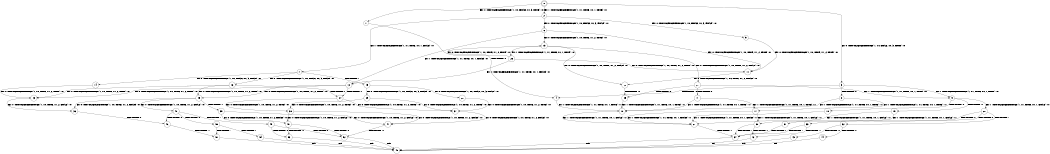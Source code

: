 digraph BCG {
size = "7, 10.5";
center = TRUE;
node [shape = circle];
0 [peripheries = 2];
0 -> 1 [label = "EX !0 !ATOMIC_EXCH_BRANCH (1, +0, FALSE, +0, 3, TRUE) !:0:"];
0 -> 2 [label = "EX !1 !ATOMIC_EXCH_BRANCH (1, +1, TRUE, +0, 1, TRUE) !:0:"];
0 -> 3 [label = "EX !0 !ATOMIC_EXCH_BRANCH (1, +0, FALSE, +0, 3, TRUE) !:0:"];
1 -> 4 [label = "TERMINATE !0"];
2 -> 5 [label = "EX !0 !ATOMIC_EXCH_BRANCH (1, +0, FALSE, +0, 3, FALSE) !:0:"];
2 -> 6 [label = "EX !0 !ATOMIC_EXCH_BRANCH (1, +0, FALSE, +0, 3, FALSE) !:0:"];
2 -> 7 [label = "EX !1 !ATOMIC_EXCH_BRANCH (1, +1, TRUE, +0, 1, FALSE) !:0:"];
3 -> 4 [label = "TERMINATE !0"];
3 -> 8 [label = "TERMINATE !0"];
3 -> 9 [label = "EX !1 !ATOMIC_EXCH_BRANCH (1, +1, TRUE, +0, 1, TRUE) !:0:"];
4 -> 10 [label = "EX !1 !ATOMIC_EXCH_BRANCH (1, +1, TRUE, +0, 1, TRUE) !:1:"];
5 -> 11 [label = "EX !0 !ATOMIC_EXCH_BRANCH (1, +0, TRUE, +1, 2, TRUE) !:0:"];
6 -> 11 [label = "EX !0 !ATOMIC_EXCH_BRANCH (1, +0, TRUE, +1, 2, TRUE) !:0:"];
6 -> 12 [label = "EX !1 !ATOMIC_EXCH_BRANCH (1, +1, TRUE, +0, 1, FALSE) !:0:"];
6 -> 13 [label = "EX !0 !ATOMIC_EXCH_BRANCH (1, +0, TRUE, +1, 2, TRUE) !:0:"];
7 -> 14 [label = "EX !0 !ATOMIC_EXCH_BRANCH (1, +0, FALSE, +0, 3, FALSE) !:0:"];
7 -> 15 [label = "TERMINATE !1"];
7 -> 16 [label = "EX !0 !ATOMIC_EXCH_BRANCH (1, +0, FALSE, +0, 3, FALSE) !:0:"];
8 -> 10 [label = "EX !1 !ATOMIC_EXCH_BRANCH (1, +1, TRUE, +0, 1, TRUE) !:1:"];
8 -> 17 [label = "EX !1 !ATOMIC_EXCH_BRANCH (1, +1, TRUE, +0, 1, TRUE) !:1:"];
9 -> 18 [label = "TERMINATE !0"];
9 -> 19 [label = "TERMINATE !0"];
9 -> 20 [label = "EX !1 !ATOMIC_EXCH_BRANCH (1, +1, TRUE, +0, 1, FALSE) !:0:"];
10 -> 21 [label = "EX !1 !ATOMIC_EXCH_BRANCH (1, +1, TRUE, +0, 1, FALSE) !:1:"];
11 -> 22 [label = "EX !0 !ATOMIC_EXCH_BRANCH (1, +0, TRUE, +1, 2, FALSE) !:0:"];
12 -> 23 [label = "EX !0 !ATOMIC_EXCH_BRANCH (1, +0, TRUE, +1, 2, TRUE) !:0:"];
12 -> 24 [label = "TERMINATE !1"];
12 -> 25 [label = "EX !0 !ATOMIC_EXCH_BRANCH (1, +0, TRUE, +1, 2, TRUE) !:0:"];
13 -> 22 [label = "EX !0 !ATOMIC_EXCH_BRANCH (1, +0, TRUE, +1, 2, FALSE) !:0:"];
13 -> 26 [label = "EX !1 !ATOMIC_EXCH_BRANCH (1, +1, TRUE, +0, 1, TRUE) !:0:"];
13 -> 27 [label = "EX !0 !ATOMIC_EXCH_BRANCH (1, +0, TRUE, +1, 2, FALSE) !:0:"];
14 -> 23 [label = "EX !0 !ATOMIC_EXCH_BRANCH (1, +0, TRUE, +1, 2, TRUE) !:0:"];
15 -> 28 [label = "EX !0 !ATOMIC_EXCH_BRANCH (1, +0, FALSE, +0, 3, FALSE) !:0:"];
15 -> 29 [label = "EX !0 !ATOMIC_EXCH_BRANCH (1, +0, FALSE, +0, 3, FALSE) !:0:"];
16 -> 23 [label = "EX !0 !ATOMIC_EXCH_BRANCH (1, +0, TRUE, +1, 2, TRUE) !:0:"];
16 -> 24 [label = "TERMINATE !1"];
16 -> 25 [label = "EX !0 !ATOMIC_EXCH_BRANCH (1, +0, TRUE, +1, 2, TRUE) !:0:"];
17 -> 21 [label = "EX !1 !ATOMIC_EXCH_BRANCH (1, +1, TRUE, +0, 1, FALSE) !:1:"];
17 -> 30 [label = "EX !1 !ATOMIC_EXCH_BRANCH (1, +1, TRUE, +0, 1, FALSE) !:1:"];
18 -> 21 [label = "EX !1 !ATOMIC_EXCH_BRANCH (1, +1, TRUE, +0, 1, FALSE) !:1:"];
19 -> 21 [label = "EX !1 !ATOMIC_EXCH_BRANCH (1, +1, TRUE, +0, 1, FALSE) !:1:"];
19 -> 30 [label = "EX !1 !ATOMIC_EXCH_BRANCH (1, +1, TRUE, +0, 1, FALSE) !:1:"];
20 -> 31 [label = "TERMINATE !0"];
20 -> 32 [label = "TERMINATE !1"];
20 -> 33 [label = "TERMINATE !0"];
21 -> 34 [label = "TERMINATE !1"];
22 -> 35 [label = "TERMINATE !0"];
23 -> 36 [label = "EX !0 !ATOMIC_EXCH_BRANCH (1, +0, TRUE, +1, 2, FALSE) !:0:"];
24 -> 37 [label = "EX !0 !ATOMIC_EXCH_BRANCH (1, +0, TRUE, +1, 2, TRUE) !:0:"];
24 -> 38 [label = "EX !0 !ATOMIC_EXCH_BRANCH (1, +0, TRUE, +1, 2, TRUE) !:0:"];
25 -> 36 [label = "EX !0 !ATOMIC_EXCH_BRANCH (1, +0, TRUE, +1, 2, FALSE) !:0:"];
25 -> 39 [label = "TERMINATE !1"];
25 -> 40 [label = "EX !0 !ATOMIC_EXCH_BRANCH (1, +0, TRUE, +1, 2, FALSE) !:0:"];
26 -> 11 [label = "EX !0 !ATOMIC_EXCH_BRANCH (1, +0, TRUE, +1, 2, TRUE) !:0:"];
26 -> 12 [label = "EX !1 !ATOMIC_EXCH_BRANCH (1, +1, TRUE, +0, 1, FALSE) !:0:"];
26 -> 13 [label = "EX !0 !ATOMIC_EXCH_BRANCH (1, +0, TRUE, +1, 2, TRUE) !:0:"];
27 -> 35 [label = "TERMINATE !0"];
27 -> 41 [label = "TERMINATE !0"];
27 -> 9 [label = "EX !1 !ATOMIC_EXCH_BRANCH (1, +1, TRUE, +0, 1, TRUE) !:0:"];
28 -> 37 [label = "EX !0 !ATOMIC_EXCH_BRANCH (1, +0, TRUE, +1, 2, TRUE) !:0:"];
29 -> 37 [label = "EX !0 !ATOMIC_EXCH_BRANCH (1, +0, TRUE, +1, 2, TRUE) !:0:"];
29 -> 38 [label = "EX !0 !ATOMIC_EXCH_BRANCH (1, +0, TRUE, +1, 2, TRUE) !:0:"];
30 -> 34 [label = "TERMINATE !1"];
30 -> 42 [label = "TERMINATE !1"];
31 -> 34 [label = "TERMINATE !1"];
32 -> 43 [label = "TERMINATE !0"];
32 -> 44 [label = "TERMINATE !0"];
33 -> 34 [label = "TERMINATE !1"];
33 -> 42 [label = "TERMINATE !1"];
34 -> 45 [label = "exit"];
35 -> 10 [label = "EX !1 !ATOMIC_EXCH_BRANCH (1, +1, TRUE, +0, 1, TRUE) !:1:"];
36 -> 46 [label = "TERMINATE !0"];
37 -> 47 [label = "EX !0 !ATOMIC_EXCH_BRANCH (1, +0, TRUE, +1, 2, FALSE) !:0:"];
38 -> 47 [label = "EX !0 !ATOMIC_EXCH_BRANCH (1, +0, TRUE, +1, 2, FALSE) !:0:"];
38 -> 48 [label = "EX !0 !ATOMIC_EXCH_BRANCH (1, +0, TRUE, +1, 2, FALSE) !:0:"];
39 -> 47 [label = "EX !0 !ATOMIC_EXCH_BRANCH (1, +0, TRUE, +1, 2, FALSE) !:0:"];
39 -> 48 [label = "EX !0 !ATOMIC_EXCH_BRANCH (1, +0, TRUE, +1, 2, FALSE) !:0:"];
40 -> 46 [label = "TERMINATE !0"];
40 -> 49 [label = "TERMINATE !1"];
40 -> 50 [label = "TERMINATE !0"];
41 -> 10 [label = "EX !1 !ATOMIC_EXCH_BRANCH (1, +1, TRUE, +0, 1, TRUE) !:1:"];
41 -> 17 [label = "EX !1 !ATOMIC_EXCH_BRANCH (1, +1, TRUE, +0, 1, TRUE) !:1:"];
42 -> 45 [label = "exit"];
43 -> 45 [label = "exit"];
44 -> 45 [label = "exit"];
46 -> 51 [label = "TERMINATE !1"];
47 -> 52 [label = "TERMINATE !0"];
48 -> 52 [label = "TERMINATE !0"];
48 -> 53 [label = "TERMINATE !0"];
49 -> 52 [label = "TERMINATE !0"];
49 -> 53 [label = "TERMINATE !0"];
50 -> 51 [label = "TERMINATE !1"];
50 -> 54 [label = "TERMINATE !1"];
51 -> 45 [label = "exit"];
52 -> 45 [label = "exit"];
53 -> 45 [label = "exit"];
54 -> 45 [label = "exit"];
}

